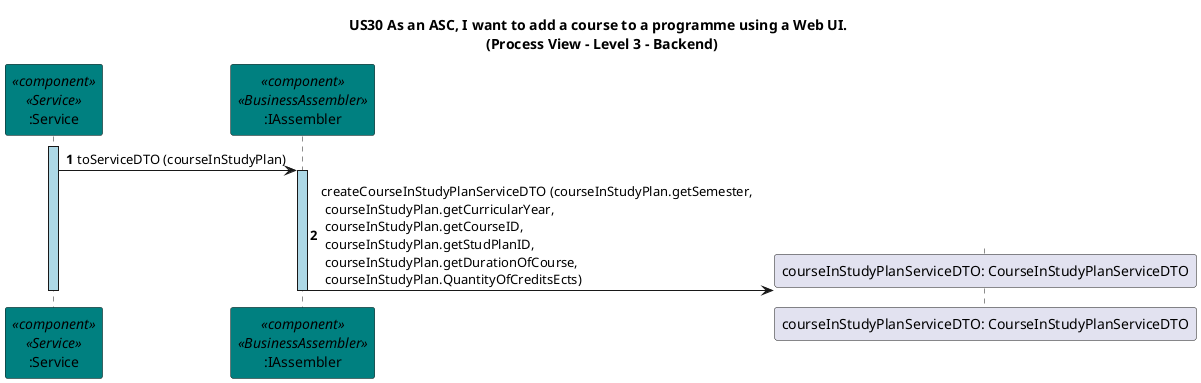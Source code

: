 @startuml
title US30 As an ASC, I want to add a course to a programme using a Web UI. \n (Process View - Level 3 - Backend)

autonumber
skinparam {
  ActivityPadding 2
  ActivityMargin 2
  BoxPadding 2
}

participant ":Service" as service <<component>> <<Service>> #teal
participant ":IAssembler" as assembler <<component>> <<BusinessAssembler>> #teal

activate service #LightBlue
service -> assembler: toServiceDTO (courseInStudyPlan)

activate assembler #LightBlue
create "courseInStudyPlanServiceDTO: CourseInStudyPlanServiceDTO"
assembler -> "courseInStudyPlanServiceDTO: CourseInStudyPlanServiceDTO": createCourseInStudyPlanServiceDTO (courseInStudyPlan.getSemester,\n courseInStudyPlan.getCurricularYear,\n courseInStudyPlan.getCourseID,\n courseInStudyPlan.getStudPlanID,\n courseInStudyPlan.getDurationOfCourse,\n courseInStudyPlan.QuantityOfCreditsEcts)

deactivate assembler
deactivate service

@enduml